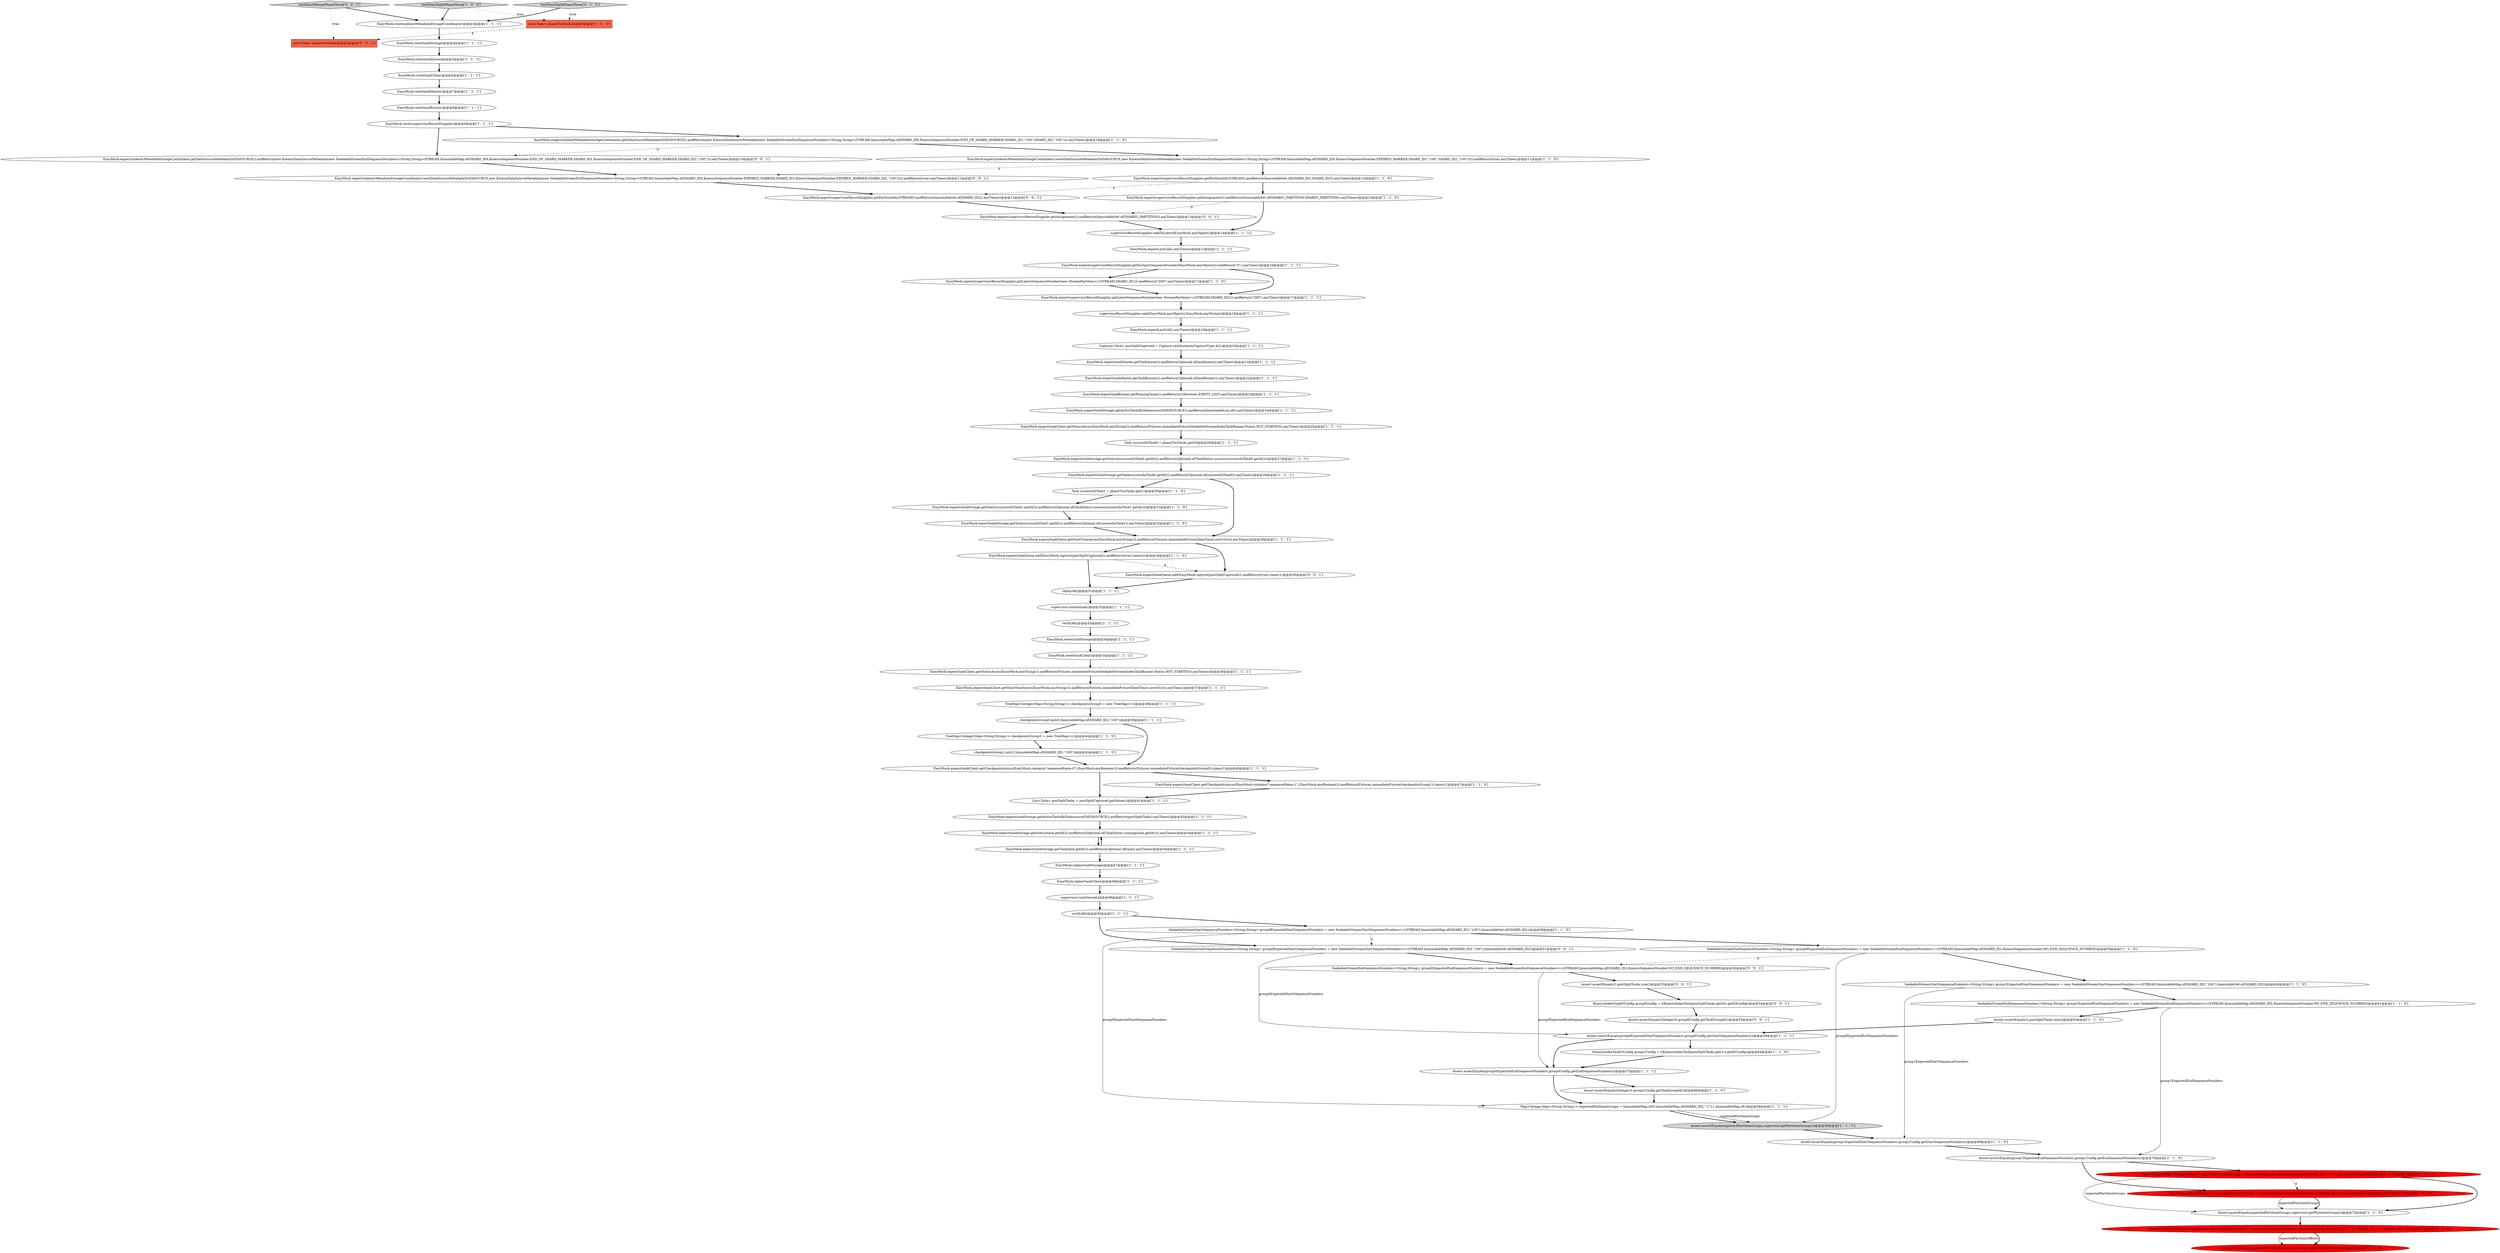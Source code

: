 digraph {
46 [style = filled, label = "EasyMock.reset(taskStorage)@@@34@@@['1', '1', '1']", fillcolor = white, shape = ellipse image = "AAA0AAABBB1BBB"];
17 [style = filled, label = "Assert.assertEquals(expectedPartitionGroups,supervisor.getPartitionGroups())@@@59@@@['1', '1', '1']", fillcolor = lightgray, shape = ellipse image = "AAA0AAABBB1BBB"];
74 [style = filled, label = "EasyMock.expect(indexerMetadataStorageCoordinator.resetDataSourceMetadata(DATASOURCE,new KinesisDataSourceMetadata(new SeekableStreamEndSequenceNumbers<String,String>(STREAM,ImmutableMap.of(SHARD_ID0,KinesisSequenceNumber.EXPIRED_MARKER,SHARD_ID1,KinesisSequenceNumber.EXPIRED_MARKER,SHARD_ID2,\"100\"))))).andReturn(true).anyTimes()@@@11@@@['0', '0', '1']", fillcolor = white, shape = ellipse image = "AAA0AAABBB3BBB"];
76 [style = filled, label = "List<Task> phaseTwoTasks@@@2@@@['0', '0', '1']", fillcolor = tomato, shape = box image = "AAA0AAABBB3BBB"];
84 [style = filled, label = "Assert.assertEquals((Integer)0,group0Config.getTaskGroupId())@@@55@@@['0', '0', '1']", fillcolor = white, shape = ellipse image = "AAA0AAABBB3BBB"];
13 [style = filled, label = "Map<Integer,Map<String,String>> expectedPartitionGroups = ImmutableMap.of(0,ImmutableMap.of(SHARD_ID2,\"-1\"),1,ImmutableMap.of())@@@58@@@['1', '1', '1']", fillcolor = white, shape = ellipse image = "AAA0AAABBB1BBB"];
54 [style = filled, label = "EasyMock.expect(taskStorage.getActiveTasksByDatasource(DATASOURCE)).andReturn(postSplitTasks).anyTimes()@@@42@@@['1', '1', '1']", fillcolor = white, shape = ellipse image = "AAA0AAABBB1BBB"];
59 [style = filled, label = "EasyMock.expect(taskClient.getStatusAsync(EasyMock.anyString())).andReturn(Futures.immediateFuture(SeekableStreamIndexTaskRunner.Status.NOT_STARTED)).anyTimes()@@@25@@@['1', '1', '1']", fillcolor = white, shape = ellipse image = "AAA0AAABBB1BBB"];
24 [style = filled, label = "EasyMock.expect(taskMaster.getTaskQueue()).andReturn(Optional.of(taskQueue)).anyTimes()@@@21@@@['1', '1', '1']", fillcolor = white, shape = ellipse image = "AAA0AAABBB1BBB"];
51 [style = filled, label = "EasyMock.expect(taskClient.getStatusAsync(EasyMock.anyString())).andReturn(Futures.immediateFuture(SeekableStreamIndexTaskRunner.Status.NOT_STARTED)).anyTimes()@@@36@@@['1', '1', '1']", fillcolor = white, shape = ellipse image = "AAA0AAABBB1BBB"];
32 [style = filled, label = "EasyMock.expect(taskRunner.getRunningTasks()).andReturn(Collections.EMPTY_LIST).anyTimes()@@@23@@@['1', '1', '1']", fillcolor = white, shape = ellipse image = "AAA0AAABBB1BBB"];
34 [style = filled, label = "Capture<Task> postSplitCaptured = Capture.newInstance(CaptureType.ALL)@@@20@@@['1', '1', '1']", fillcolor = white, shape = ellipse image = "AAA0AAABBB1BBB"];
9 [style = filled, label = "Assert.assertEquals((Integer)1,group1Config.getTaskGroupId())@@@66@@@['1', '1', '0']", fillcolor = white, shape = ellipse image = "AAA0AAABBB1BBB"];
43 [style = filled, label = "EasyMock.expect(taskStorage.getTask(successfulTask1.getId())).andReturn(Optional.of(successfulTask1)).anyTimes()@@@32@@@['1', '1', '0']", fillcolor = white, shape = ellipse image = "AAA0AAABBB1BBB"];
5 [style = filled, label = "EasyMock.expect(taskMaster.getTaskRunner()).andReturn(Optional.of(taskRunner)).anyTimes()@@@22@@@['1', '1', '1']", fillcolor = white, shape = ellipse image = "AAA0AAABBB1BBB"];
48 [style = filled, label = "testShardSplitPhaseThree['1', '0', '0']", fillcolor = lightgray, shape = diamond image = "AAA0AAABBB1BBB"];
64 [style = filled, label = "supervisor.runInternal()@@@49@@@['1', '1', '1']", fillcolor = white, shape = ellipse image = "AAA0AAABBB1BBB"];
82 [style = filled, label = "EasyMock.expect(supervisorRecordSupplier.getPartitionIds(STREAM)).andReturn(ImmutableSet.of(SHARD_ID2)).anyTimes()@@@12@@@['0', '0', '1']", fillcolor = white, shape = ellipse image = "AAA0AAABBB3BBB"];
80 [style = filled, label = "KinesisIndexTaskIOConfig group0Config = ((KinesisIndexTask)postSplitTasks.get(0)).getIOConfig()@@@54@@@['0', '0', '1']", fillcolor = white, shape = ellipse image = "AAA0AAABBB3BBB"];
50 [style = filled, label = "EasyMock.expect(indexerMetadataStorageCoordinator.resetDataSourceMetadata(DATASOURCE,new KinesisDataSourceMetadata(new SeekableStreamEndSequenceNumbers<String,String>(STREAM,ImmutableMap.of(SHARD_ID0,KinesisSequenceNumber.EXPIRED_MARKER,SHARD_ID1,\"100\",SHARD_ID2,\"100\"))))).andReturn(true).anyTimes()@@@11@@@['1', '1', '0']", fillcolor = white, shape = ellipse image = "AAA0AAABBB1BBB"];
65 [style = filled, label = "EasyMock.expectLastCall().anyTimes()@@@19@@@['1', '1', '1']", fillcolor = white, shape = ellipse image = "AAA0AAABBB1BBB"];
26 [style = filled, label = "supervisor.runInternal()@@@32@@@['1', '1', '1']", fillcolor = white, shape = ellipse image = "AAA0AAABBB1BBB"];
11 [style = filled, label = "supervisorRecordSupplier.seek(EasyMock.anyObject(),EasyMock.anyString())@@@18@@@['1', '1', '1']", fillcolor = white, shape = ellipse image = "AAA0AAABBB1BBB"];
68 [style = filled, label = "EasyMock.expect(supervisorRecordSupplier.getLatestSequenceNumber(new StreamPartition<>(STREAM,SHARD_ID1))).andReturn(\"200\").anyTimes()@@@17@@@['1', '1', '0']", fillcolor = white, shape = ellipse image = "AAA0AAABBB1BBB"];
25 [style = filled, label = "SeekableStreamEndSequenceNumbers<String,String> group0ExpectedEndSequenceNumbers = new SeekableStreamEndSequenceNumbers<>(STREAM,ImmutableMap.of(SHARD_ID1,KinesisSequenceNumber.NO_END_SEQUENCE_NUMBER))@@@59@@@['1', '1', '0']", fillcolor = white, shape = ellipse image = "AAA0AAABBB1BBB"];
20 [style = filled, label = "verifyAll()@@@33@@@['1', '1', '1']", fillcolor = white, shape = ellipse image = "AAA0AAABBB1BBB"];
53 [style = filled, label = "EasyMock.expect(supervisorRecordSupplier.getPartitionIds(STREAM)).andReturn(ImmutableSet.of(SHARD_ID1,SHARD_ID2)).anyTimes()@@@12@@@['1', '1', '0']", fillcolor = white, shape = ellipse image = "AAA0AAABBB1BBB"];
71 [style = filled, label = "Map<Integer,Set<String>> expectedPartitionGroups = ImmutableMap.of(0,ImmutableSet.of(SHARD_ID1),1,ImmutableSet.of(SHARD_ID2))@@@71@@@['0', '1', '0']", fillcolor = red, shape = ellipse image = "AAA1AAABBB2BBB"];
58 [style = filled, label = "TreeMap<Integer,Map<String,String>> checkpointsGroup1 = new TreeMap<>()@@@44@@@['1', '1', '0']", fillcolor = white, shape = ellipse image = "AAA0AAABBB1BBB"];
67 [style = filled, label = "SeekableStreamStartSequenceNumbers<String,String> group1ExpectedStartSequenceNumbers = new SeekableStreamStartSequenceNumbers<>(STREAM,ImmutableMap.of(SHARD_ID2,\"100\"),ImmutableSet.of(SHARD_ID2))@@@60@@@['1', '1', '0']", fillcolor = white, shape = ellipse image = "AAA0AAABBB1BBB"];
55 [style = filled, label = "EasyMock.reset(taskStorage)@@@4@@@['1', '1', '1']", fillcolor = white, shape = ellipse image = "AAA0AAABBB1BBB"];
6 [style = filled, label = "EasyMock.expect(taskStorage.getActiveTasksByDatasource(DATASOURCE)).andReturn(ImmutableList.of()).anyTimes()@@@24@@@['1', '1', '1']", fillcolor = white, shape = ellipse image = "AAA0AAABBB1BBB"];
57 [style = filled, label = "Task successfulTask1 = phaseTwoTasks.get(1)@@@30@@@['1', '1', '0']", fillcolor = white, shape = ellipse image = "AAA0AAABBB1BBB"];
37 [style = filled, label = "EasyMock.expect(taskStorage.getTask(successfulTask0.getId())).andReturn(Optional.of(successfulTask0)).anyTimes()@@@28@@@['1', '1', '1']", fillcolor = white, shape = ellipse image = "AAA0AAABBB1BBB"];
4 [style = filled, label = "EasyMock.reset(taskMaster)@@@7@@@['1', '1', '1']", fillcolor = white, shape = ellipse image = "AAA0AAABBB1BBB"];
42 [style = filled, label = "supervisorRecordSupplier.seekToLatest(EasyMock.anyObject())@@@14@@@['1', '1', '1']", fillcolor = white, shape = ellipse image = "AAA0AAABBB1BBB"];
75 [style = filled, label = "EasyMock.expect(indexerMetadataStorageCoordinator.getDataSourceMetadata(DATASOURCE)).andReturn(new KinesisDataSourceMetadata(new SeekableStreamEndSequenceNumbers<String,String>(STREAM,ImmutableMap.of(SHARD_ID0,KinesisSequenceNumber.END_OF_SHARD_MARKER,SHARD_ID1,KinesisSequenceNumber.END_OF_SHARD_MARKER,SHARD_ID2,\"100\")))).anyTimes()@@@10@@@['0', '0', '1']", fillcolor = white, shape = ellipse image = "AAA0AAABBB3BBB"];
44 [style = filled, label = "EasyMock.expect(supervisorRecordSupplier.getEarliestSequenceNumber(EasyMock.anyObject())).andReturn(\"0\").anyTimes()@@@16@@@['1', '1', '1']", fillcolor = white, shape = ellipse image = "AAA0AAABBB1BBB"];
41 [style = filled, label = "Assert.assertEquals(2,postSplitTasks.size())@@@62@@@['1', '1', '0']", fillcolor = white, shape = ellipse image = "AAA0AAABBB1BBB"];
35 [style = filled, label = "Map<Integer,Map<String,String>> expectedPartitionGroups = ImmutableMap.of(0,ImmutableMap.of(SHARD_ID1,\"-1\"),1,ImmutableMap.of(SHARD_ID2,\"-1\"))@@@71@@@['1', '0', '0']", fillcolor = red, shape = ellipse image = "AAA1AAABBB1BBB"];
15 [style = filled, label = "EasyMock.expect(taskQueue.add(EasyMock.capture(postSplitCaptured))).andReturn(true).times(2)@@@34@@@['1', '1', '0']", fillcolor = white, shape = ellipse image = "AAA0AAABBB1BBB"];
1 [style = filled, label = "EasyMock.reset(taskClient)@@@35@@@['1', '1', '1']", fillcolor = white, shape = ellipse image = "AAA0AAABBB1BBB"];
30 [style = filled, label = "SeekableStreamEndSequenceNumbers<String,String> group1ExpectedEndSequenceNumbers = new SeekableStreamEndSequenceNumbers<>(STREAM,ImmutableMap.of(SHARD_ID2,KinesisSequenceNumber.NO_END_SEQUENCE_NUMBER))@@@61@@@['1', '1', '0']", fillcolor = white, shape = ellipse image = "AAA0AAABBB1BBB"];
33 [style = filled, label = "Assert.assertEquals(group1ExpectedEndSequenceNumbers,group1Config.getEndSequenceNumbers())@@@70@@@['1', '1', '0']", fillcolor = white, shape = ellipse image = "AAA0AAABBB1BBB"];
47 [style = filled, label = "Assert.assertEquals(group0ExpectedStartSequenceNumbers,group0Config.getStartSequenceNumbers())@@@56@@@['1', '1', '1']", fillcolor = white, shape = ellipse image = "AAA0AAABBB1BBB"];
77 [style = filled, label = "SeekableStreamStartSequenceNumbers<String,String> group0ExpectedStartSequenceNumbers = new SeekableStreamStartSequenceNumbers<>(STREAM,ImmutableMap.of(SHARD_ID2,\"100\"),ImmutableSet.of(SHARD_ID2))@@@51@@@['0', '0', '1']", fillcolor = white, shape = ellipse image = "AAA0AAABBB3BBB"];
56 [style = filled, label = "EasyMock.reset(taskQueue)@@@5@@@['1', '1', '1']", fillcolor = white, shape = ellipse image = "AAA0AAABBB1BBB"];
7 [style = filled, label = "Assert.assertEquals(group1ExpectedStartSequenceNumbers,group1Config.getStartSequenceNumbers())@@@69@@@['1', '1', '0']", fillcolor = white, shape = ellipse image = "AAA0AAABBB1BBB"];
10 [style = filled, label = "List<Task> postSplitTasks = postSplitCaptured.getValues()@@@41@@@['1', '1', '1']", fillcolor = white, shape = ellipse image = "AAA0AAABBB1BBB"];
2 [style = filled, label = "EasyMock.replay(taskStorage)@@@47@@@['1', '1', '1']", fillcolor = white, shape = ellipse image = "AAA0AAABBB1BBB"];
60 [style = filled, label = "EasyMock.expect(taskStorage.getStatus(task.getId())).andReturn(Optional.of(TaskStatus.running(task.getId()))).anyTimes()@@@44@@@['1', '1', '1']", fillcolor = white, shape = ellipse image = "AAA0AAABBB1BBB"];
62 [style = filled, label = "EasyMock.expect(taskClient.getStartTimeAsync(EasyMock.anyString())).andReturn(Futures.immediateFuture(DateTimes.nowUtc())).anyTimes()@@@29@@@['1', '1', '1']", fillcolor = white, shape = ellipse image = "AAA0AAABBB1BBB"];
27 [style = filled, label = "checkpointsGroup0.put(0,ImmutableMap.of(SHARD_ID2,\"100\"))@@@39@@@['1', '1', '1']", fillcolor = white, shape = ellipse image = "AAA0AAABBB1BBB"];
28 [style = filled, label = "EasyMock.reset(taskClient)@@@6@@@['1', '1', '1']", fillcolor = white, shape = ellipse image = "AAA0AAABBB1BBB"];
79 [style = filled, label = "Assert.assertEquals(1,postSplitTasks.size())@@@53@@@['0', '0', '1']", fillcolor = white, shape = ellipse image = "AAA0AAABBB3BBB"];
12 [style = filled, label = "EasyMock.expect(taskStorage.getStatus(successfulTask0.getId())).andReturn(Optional.of(TaskStatus.success(successfulTask0.getId())))@@@27@@@['1', '1', '1']", fillcolor = white, shape = ellipse image = "AAA0AAABBB1BBB"];
45 [style = filled, label = "replayAll()@@@31@@@['1', '1', '1']", fillcolor = white, shape = ellipse image = "AAA0AAABBB1BBB"];
78 [style = filled, label = "EasyMock.expect(taskQueue.add(EasyMock.capture(postSplitCaptured))).andReturn(true).times(1)@@@30@@@['0', '0', '1']", fillcolor = white, shape = ellipse image = "AAA0AAABBB3BBB"];
70 [style = filled, label = "testShardSplitPhaseThree['0', '1', '0']", fillcolor = lightgray, shape = diamond image = "AAA0AAABBB2BBB"];
29 [style = filled, label = "EasyMock.expectLastCall().anyTimes()@@@15@@@['1', '1', '1']", fillcolor = white, shape = ellipse image = "AAA0AAABBB1BBB"];
21 [style = filled, label = "EasyMock.expect(taskClient.getCheckpointsAsync(EasyMock.contains(\"sequenceName-1\"),EasyMock.anyBoolean())).andReturn(Futures.immediateFuture(checkpointsGroup1)).times(1)@@@47@@@['1', '1', '0']", fillcolor = white, shape = ellipse image = "AAA0AAABBB1BBB"];
40 [style = filled, label = "Task successfulTask0 = phaseTwoTasks.get(0)@@@26@@@['1', '1', '1']", fillcolor = white, shape = ellipse image = "AAA0AAABBB1BBB"];
63 [style = filled, label = "EasyMock.expect(taskStorage.getTask(task.getId())).andReturn(Optional.of(task)).anyTimes()@@@45@@@['1', '1', '1']", fillcolor = white, shape = ellipse image = "AAA0AAABBB1BBB"];
85 [style = filled, label = "EasyMock.expect(supervisorRecordSupplier.getAssignment()).andReturn(ImmutableSet.of(SHARD2_PARTITION)).anyTimes()@@@13@@@['0', '0', '1']", fillcolor = white, shape = ellipse image = "AAA0AAABBB3BBB"];
72 [style = filled, label = "Assert.assertEquals(expectedPartitionOffsets,supervisor.getPartitionOffsets())@@@74@@@['0', '1', '0']", fillcolor = red, shape = ellipse image = "AAA1AAABBB2BBB"];
18 [style = filled, label = "KinesisIndexTaskIOConfig group1Config = ((KinesisIndexTask)postSplitTasks.get(1)).getIOConfig()@@@64@@@['1', '1', '0']", fillcolor = white, shape = ellipse image = "AAA0AAABBB1BBB"];
38 [style = filled, label = "EasyMock.expect(taskClient.getCheckpointsAsync(EasyMock.contains(\"sequenceName-0\"),EasyMock.anyBoolean())).andReturn(Futures.immediateFuture(checkpointsGroup0)).times(1)@@@40@@@['1', '1', '1']", fillcolor = white, shape = ellipse image = "AAA0AAABBB1BBB"];
8 [style = filled, label = "EasyMock.reset(indexerMetadataStorageCoordinator)@@@3@@@['1', '1', '1']", fillcolor = white, shape = ellipse image = "AAA0AAABBB1BBB"];
61 [style = filled, label = "EasyMock.replay(taskClient)@@@48@@@['1', '1', '1']", fillcolor = white, shape = ellipse image = "AAA0AAABBB1BBB"];
23 [style = filled, label = "SeekableStreamStartSequenceNumbers<String,String> group0ExpectedStartSequenceNumbers = new SeekableStreamStartSequenceNumbers<>(STREAM,ImmutableMap.of(SHARD_ID1,\"100\"),ImmutableSet.of(SHARD_ID1))@@@58@@@['1', '1', '0']", fillcolor = white, shape = ellipse image = "AAA0AAABBB1BBB"];
22 [style = filled, label = "Assert.assertEquals(group0ExpectedEndSequenceNumbers,group0Config.getEndSequenceNumbers())@@@57@@@['1', '1', '1']", fillcolor = white, shape = ellipse image = "AAA0AAABBB1BBB"];
0 [style = filled, label = "EasyMock.expect(taskClient.getStartTimeAsync(EasyMock.anyString())).andReturn(Futures.immediateFuture(DateTimes.nowUtc())).anyTimes()@@@37@@@['1', '1', '1']", fillcolor = white, shape = ellipse image = "AAA0AAABBB1BBB"];
83 [style = filled, label = "SeekableStreamEndSequenceNumbers<String,String> group0ExpectedEndSequenceNumbers = new SeekableStreamEndSequenceNumbers<>(STREAM,ImmutableMap.of(SHARD_ID2,KinesisSequenceNumber.NO_END_SEQUENCE_NUMBER))@@@52@@@['0', '0', '1']", fillcolor = white, shape = ellipse image = "AAA0AAABBB3BBB"];
81 [style = filled, label = "testShardMergePhaseThree['0', '0', '1']", fillcolor = lightgray, shape = diamond image = "AAA0AAABBB3BBB"];
36 [style = filled, label = "verifyAll()@@@50@@@['1', '1', '1']", fillcolor = white, shape = ellipse image = "AAA0AAABBB1BBB"];
31 [style = filled, label = "EasyMock.reset(taskRunner)@@@8@@@['1', '1', '1']", fillcolor = white, shape = ellipse image = "AAA0AAABBB1BBB"];
73 [style = filled, label = "ConcurrentHashMap<String,String> expectedPartitionOffsets = new ConcurrentHashMap<>(ImmutableMap.of(SHARD_ID2,\"-1\",SHARD_ID1,\"-1\",SHARD_ID0,\"-1\"))@@@73@@@['0', '1', '0']", fillcolor = red, shape = ellipse image = "AAA1AAABBB2BBB"];
16 [style = filled, label = "Assert.assertEquals(expectedPartitionGroups,supervisor.getPartitionGroups())@@@72@@@['1', '1', '0']", fillcolor = white, shape = ellipse image = "AAA0AAABBB1BBB"];
39 [style = filled, label = "TreeMap<Integer,Map<String,String>> checkpointsGroup0 = new TreeMap<>()@@@38@@@['1', '1', '1']", fillcolor = white, shape = ellipse image = "AAA0AAABBB1BBB"];
49 [style = filled, label = "EasyMock.reset(supervisorRecordSupplier)@@@9@@@['1', '1', '1']", fillcolor = white, shape = ellipse image = "AAA0AAABBB1BBB"];
69 [style = filled, label = "EasyMock.expect(supervisorRecordSupplier.getLatestSequenceNumber(new StreamPartition<>(STREAM,SHARD_ID2))).andReturn(\"200\").anyTimes()@@@17@@@['1', '1', '1']", fillcolor = white, shape = ellipse image = "AAA0AAABBB1BBB"];
14 [style = filled, label = "EasyMock.expect(indexerMetadataStorageCoordinator.getDataSourceMetadata(DATASOURCE)).andReturn(new KinesisDataSourceMetadata(new SeekableStreamEndSequenceNumbers<String,String>(STREAM,ImmutableMap.of(SHARD_ID0,KinesisSequenceNumber.END_OF_SHARD_MARKER,SHARD_ID1,\"100\",SHARD_ID2,\"100\")))).anyTimes()@@@10@@@['1', '1', '0']", fillcolor = white, shape = ellipse image = "AAA0AAABBB1BBB"];
3 [style = filled, label = "List<Task> phaseTwoTasks@@@2@@@['1', '1', '0']", fillcolor = tomato, shape = box image = "AAA0AAABBB1BBB"];
66 [style = filled, label = "checkpointsGroup1.put(1,ImmutableMap.of(SHARD_ID1,\"100\"))@@@45@@@['1', '1', '0']", fillcolor = white, shape = ellipse image = "AAA0AAABBB1BBB"];
52 [style = filled, label = "EasyMock.expect(taskStorage.getStatus(successfulTask1.getId())).andReturn(Optional.of(TaskStatus.success(successfulTask1.getId())))@@@31@@@['1', '1', '0']", fillcolor = white, shape = ellipse image = "AAA0AAABBB1BBB"];
19 [style = filled, label = "EasyMock.expect(supervisorRecordSupplier.getAssignment()).andReturn(ImmutableSet.of(SHARD1_PARTITION,SHARD2_PARTITION)).anyTimes()@@@13@@@['1', '1', '0']", fillcolor = white, shape = ellipse image = "AAA0AAABBB1BBB"];
73->72 [style = solid, label="expectedPartitionOffsets"];
21->10 [style = bold, label=""];
64->36 [style = bold, label=""];
27->38 [style = bold, label=""];
77->47 [style = solid, label="group0ExpectedStartSequenceNumbers"];
80->84 [style = bold, label=""];
68->69 [style = bold, label=""];
81->76 [style = dotted, label="true"];
74->82 [style = bold, label=""];
10->54 [style = bold, label=""];
49->14 [style = bold, label=""];
13->17 [style = solid, label="expectedPartitionGroups"];
27->58 [style = bold, label=""];
25->83 [style = dashed, label="0"];
82->85 [style = bold, label=""];
42->29 [style = bold, label=""];
32->6 [style = bold, label=""];
2->61 [style = bold, label=""];
61->64 [style = bold, label=""];
71->16 [style = solid, label="expectedPartitionGroups"];
47->22 [style = bold, label=""];
50->74 [style = dashed, label="0"];
53->19 [style = bold, label=""];
13->17 [style = bold, label=""];
18->22 [style = bold, label=""];
34->24 [style = bold, label=""];
35->16 [style = solid, label="expectedPartitionGroups"];
37->62 [style = bold, label=""];
60->63 [style = bold, label=""];
29->44 [style = bold, label=""];
36->77 [style = bold, label=""];
85->42 [style = bold, label=""];
33->71 [style = bold, label=""];
22->13 [style = bold, label=""];
19->42 [style = bold, label=""];
70->8 [style = bold, label=""];
23->25 [style = bold, label=""];
30->41 [style = bold, label=""];
3->76 [style = dashed, label="0"];
54->60 [style = bold, label=""];
63->2 [style = bold, label=""];
22->9 [style = bold, label=""];
75->74 [style = bold, label=""];
51->0 [style = bold, label=""];
83->22 [style = solid, label="group0ExpectedEndSequenceNumbers"];
67->7 [style = solid, label="group1ExpectedStartSequenceNumbers"];
70->3 [style = dotted, label="true"];
12->37 [style = bold, label=""];
24->5 [style = bold, label=""];
7->33 [style = bold, label=""];
53->82 [style = dashed, label="0"];
1->51 [style = bold, label=""];
67->30 [style = bold, label=""];
44->68 [style = bold, label=""];
62->78 [style = bold, label=""];
66->38 [style = bold, label=""];
16->73 [style = bold, label=""];
8->55 [style = bold, label=""];
26->20 [style = bold, label=""];
30->33 [style = solid, label="group1ExpectedEndSequenceNumbers"];
0->39 [style = bold, label=""];
83->79 [style = bold, label=""];
11->65 [style = bold, label=""];
47->18 [style = bold, label=""];
79->80 [style = bold, label=""];
31->49 [style = bold, label=""];
69->11 [style = bold, label=""];
78->45 [style = bold, label=""];
58->66 [style = bold, label=""];
5->32 [style = bold, label=""];
4->31 [style = bold, label=""];
40->12 [style = bold, label=""];
52->43 [style = bold, label=""];
71->16 [style = bold, label=""];
44->69 [style = bold, label=""];
19->85 [style = dashed, label="0"];
63->60 [style = bold, label=""];
14->50 [style = bold, label=""];
73->72 [style = bold, label=""];
77->83 [style = bold, label=""];
49->75 [style = bold, label=""];
41->47 [style = bold, label=""];
62->15 [style = bold, label=""];
25->17 [style = solid, label="group0ExpectedEndSequenceNumbers"];
15->78 [style = dashed, label="0"];
6->59 [style = bold, label=""];
37->57 [style = bold, label=""];
33->35 [style = bold, label=""];
43->62 [style = bold, label=""];
15->45 [style = bold, label=""];
35->16 [style = bold, label=""];
84->47 [style = bold, label=""];
38->10 [style = bold, label=""];
65->34 [style = bold, label=""];
59->40 [style = bold, label=""];
20->46 [style = bold, label=""];
14->75 [style = dashed, label="0"];
48->8 [style = bold, label=""];
39->27 [style = bold, label=""];
48->3 [style = dotted, label="true"];
55->56 [style = bold, label=""];
57->52 [style = bold, label=""];
17->7 [style = bold, label=""];
36->23 [style = bold, label=""];
46->1 [style = bold, label=""];
23->77 [style = dashed, label="0"];
56->28 [style = bold, label=""];
38->21 [style = bold, label=""];
81->8 [style = bold, label=""];
45->26 [style = bold, label=""];
25->67 [style = bold, label=""];
35->71 [style = dashed, label="0"];
50->53 [style = bold, label=""];
23->13 [style = solid, label="group0ExpectedStartSequenceNumbers"];
28->4 [style = bold, label=""];
9->13 [style = bold, label=""];
}
